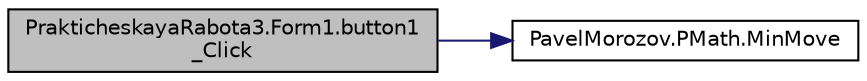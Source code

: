 digraph "PrakticheskayaRabota3.Form1.button1_Click"
{
 // LATEX_PDF_SIZE
  edge [fontname="Helvetica",fontsize="10",labelfontname="Helvetica",labelfontsize="10"];
  node [fontname="Helvetica",fontsize="10",shape=record];
  rankdir="LR";
  Node1 [label="PrakticheskayaRabota3.Form1.button1\l_Click",height=0.2,width=0.4,color="black", fillcolor="grey75", style="filled", fontcolor="black",tooltip="Событие на обработку кнопки \"Вычислить\" По нажатию на кнопу происходит выполнение функции \"MinMove\" и..."];
  Node1 -> Node2 [color="midnightblue",fontsize="10",style="solid",fontname="Helvetica"];
  Node2 [label="PavelMorozov.PMath.MinMove",height=0.2,width=0.4,color="black", fillcolor="white", style="filled",URL="$class_pavel_morozov_1_1_p_math.html#ac6a08a34780505fc171331a59b1f8a27",tooltip="Метод обределяющий минимальное количество дейтсвий для достижения цели"];
}
